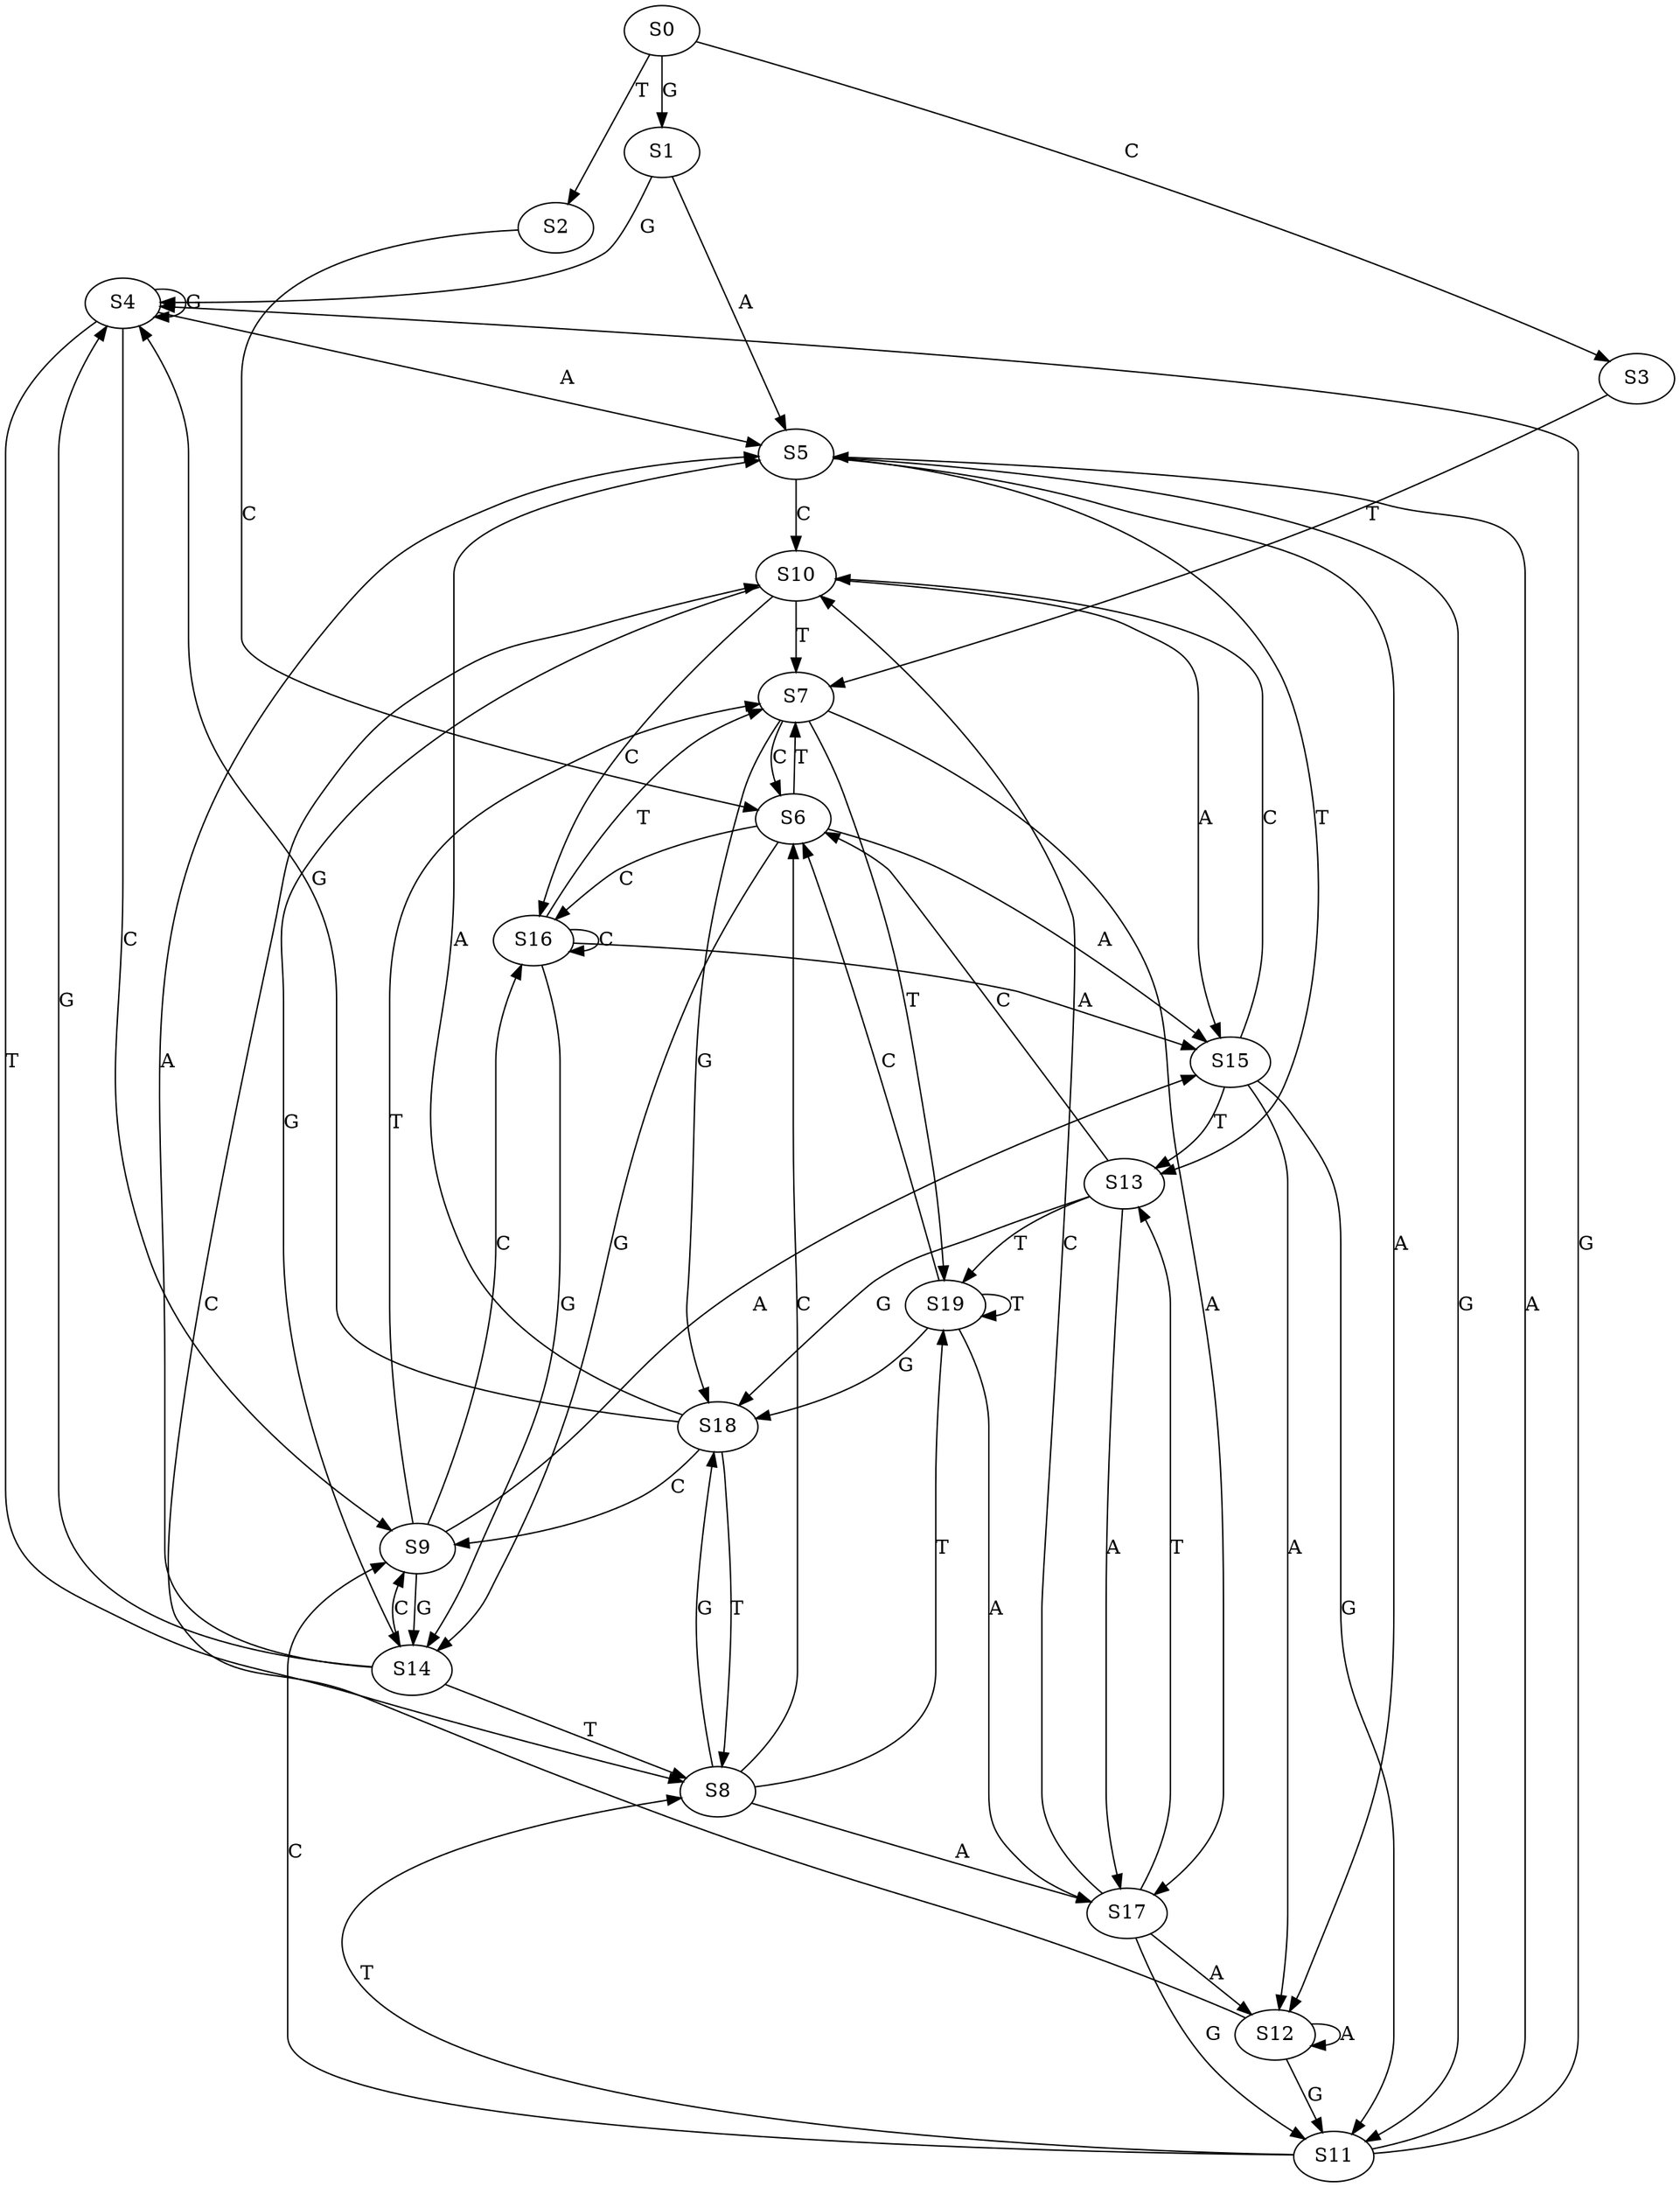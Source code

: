 strict digraph  {
	S0 -> S1 [ label = G ];
	S0 -> S2 [ label = T ];
	S0 -> S3 [ label = C ];
	S1 -> S4 [ label = G ];
	S1 -> S5 [ label = A ];
	S2 -> S6 [ label = C ];
	S3 -> S7 [ label = T ];
	S4 -> S8 [ label = T ];
	S4 -> S5 [ label = A ];
	S4 -> S4 [ label = G ];
	S4 -> S9 [ label = C ];
	S5 -> S10 [ label = C ];
	S5 -> S11 [ label = G ];
	S5 -> S12 [ label = A ];
	S5 -> S13 [ label = T ];
	S6 -> S7 [ label = T ];
	S6 -> S14 [ label = G ];
	S6 -> S15 [ label = A ];
	S6 -> S16 [ label = C ];
	S7 -> S17 [ label = A ];
	S7 -> S18 [ label = G ];
	S7 -> S6 [ label = C ];
	S7 -> S19 [ label = T ];
	S8 -> S17 [ label = A ];
	S8 -> S18 [ label = G ];
	S8 -> S6 [ label = C ];
	S8 -> S19 [ label = T ];
	S9 -> S15 [ label = A ];
	S9 -> S16 [ label = C ];
	S9 -> S7 [ label = T ];
	S9 -> S14 [ label = G ];
	S10 -> S16 [ label = C ];
	S10 -> S7 [ label = T ];
	S10 -> S15 [ label = A ];
	S10 -> S14 [ label = G ];
	S11 -> S5 [ label = A ];
	S11 -> S4 [ label = G ];
	S11 -> S8 [ label = T ];
	S11 -> S9 [ label = C ];
	S12 -> S12 [ label = A ];
	S12 -> S11 [ label = G ];
	S12 -> S10 [ label = C ];
	S13 -> S17 [ label = A ];
	S13 -> S18 [ label = G ];
	S13 -> S19 [ label = T ];
	S13 -> S6 [ label = C ];
	S14 -> S4 [ label = G ];
	S14 -> S5 [ label = A ];
	S14 -> S8 [ label = T ];
	S14 -> S9 [ label = C ];
	S15 -> S13 [ label = T ];
	S15 -> S11 [ label = G ];
	S15 -> S12 [ label = A ];
	S15 -> S10 [ label = C ];
	S16 -> S14 [ label = G ];
	S16 -> S15 [ label = A ];
	S16 -> S16 [ label = C ];
	S16 -> S7 [ label = T ];
	S17 -> S12 [ label = A ];
	S17 -> S11 [ label = G ];
	S17 -> S10 [ label = C ];
	S17 -> S13 [ label = T ];
	S18 -> S5 [ label = A ];
	S18 -> S8 [ label = T ];
	S18 -> S4 [ label = G ];
	S18 -> S9 [ label = C ];
	S19 -> S6 [ label = C ];
	S19 -> S19 [ label = T ];
	S19 -> S18 [ label = G ];
	S19 -> S17 [ label = A ];
}
